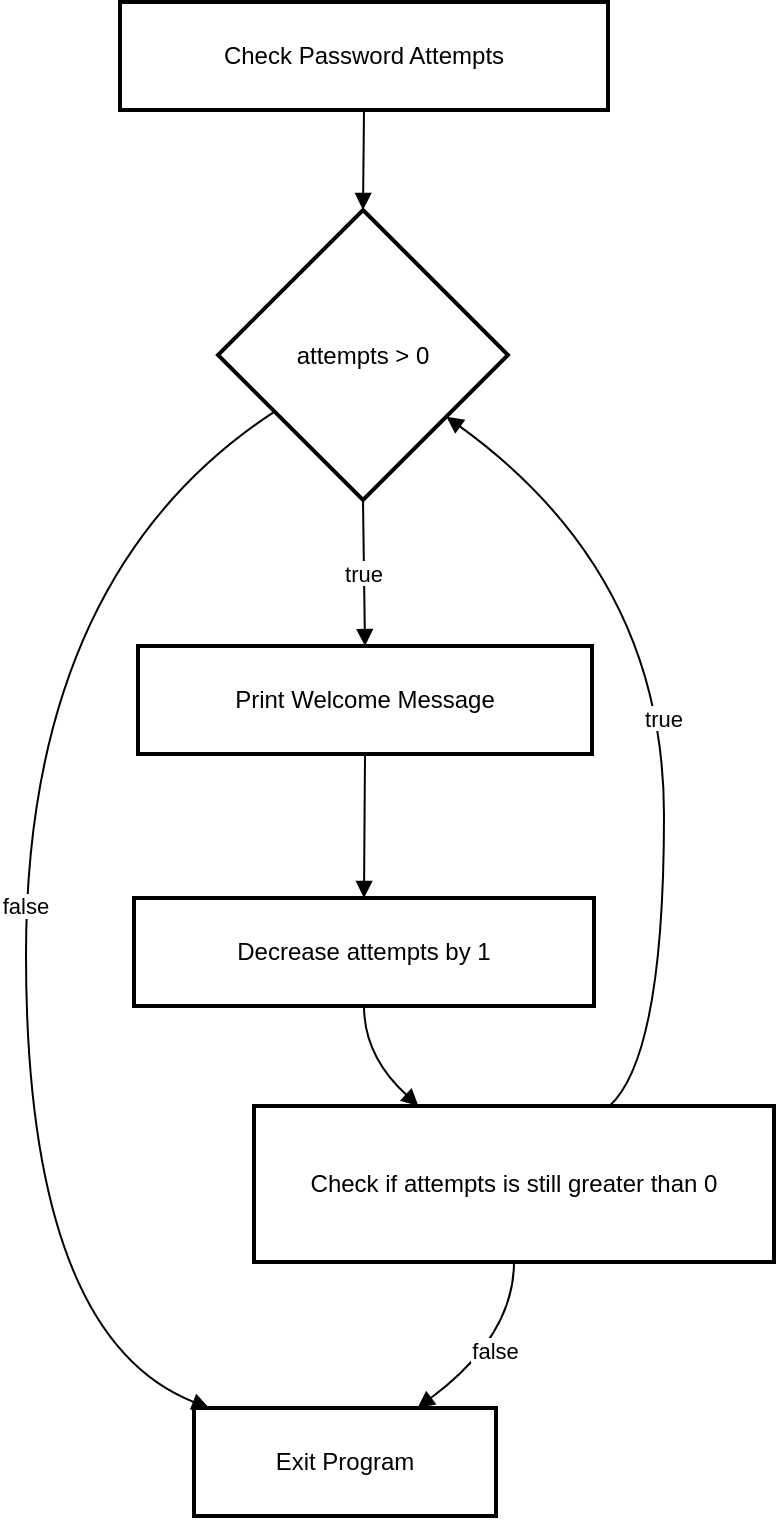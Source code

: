 <mxfile version="26.1.1">
  <diagram name="Page-1" id="By6dQNs391RpXOpqeUJY">
    <mxGraphModel>
      <root>
        <mxCell id="0" />
        <mxCell id="1" parent="0" />
        <mxCell id="2" value="Check Password Attempts" style="whiteSpace=wrap;strokeWidth=2;" vertex="1" parent="1">
          <mxGeometry x="74" y="8" width="244" height="54" as="geometry" />
        </mxCell>
        <mxCell id="3" value="attempts &gt; 0" style="rhombus;strokeWidth=2;whiteSpace=wrap;" vertex="1" parent="1">
          <mxGeometry x="123" y="112" width="145" height="145" as="geometry" />
        </mxCell>
        <mxCell id="4" value="Print Welcome Message" style="whiteSpace=wrap;strokeWidth=2;" vertex="1" parent="1">
          <mxGeometry x="83" y="330" width="227" height="54" as="geometry" />
        </mxCell>
        <mxCell id="5" value="Exit Program" style="whiteSpace=wrap;strokeWidth=2;" vertex="1" parent="1">
          <mxGeometry x="111" y="711" width="151" height="54" as="geometry" />
        </mxCell>
        <mxCell id="6" value="Decrease attempts by 1" style="whiteSpace=wrap;strokeWidth=2;" vertex="1" parent="1">
          <mxGeometry x="81" y="456" width="230" height="54" as="geometry" />
        </mxCell>
        <mxCell id="7" value="Check if attempts is still greater than 0" style="whiteSpace=wrap;strokeWidth=2;" vertex="1" parent="1">
          <mxGeometry x="141" y="560" width="260" height="78" as="geometry" />
        </mxCell>
        <mxCell id="8" value="" style="curved=1;startArrow=none;endArrow=block;exitX=0.5;exitY=1;entryX=0.5;entryY=0;" edge="1" parent="1" source="2" target="3">
          <mxGeometry relative="1" as="geometry">
            <Array as="points" />
          </mxGeometry>
        </mxCell>
        <mxCell id="9" value="true" style="curved=1;startArrow=none;endArrow=block;exitX=0.5;exitY=1;entryX=0.5;entryY=0;" edge="1" parent="1" source="3" target="4">
          <mxGeometry relative="1" as="geometry">
            <Array as="points" />
          </mxGeometry>
        </mxCell>
        <mxCell id="10" value="false" style="curved=1;startArrow=none;endArrow=block;exitX=0;exitY=0.82;entryX=0.05;entryY=0;" edge="1" parent="1" source="3" target="5">
          <mxGeometry relative="1" as="geometry">
            <Array as="points">
              <mxPoint x="27" y="294" />
              <mxPoint x="27" y="675" />
            </Array>
          </mxGeometry>
        </mxCell>
        <mxCell id="11" value="" style="curved=1;startArrow=none;endArrow=block;exitX=0.5;exitY=1;entryX=0.5;entryY=0.01;" edge="1" parent="1" source="4" target="6">
          <mxGeometry relative="1" as="geometry">
            <Array as="points" />
          </mxGeometry>
        </mxCell>
        <mxCell id="12" value="" style="curved=1;startArrow=none;endArrow=block;exitX=0.5;exitY=1.01;entryX=0.32;entryY=0.01;" edge="1" parent="1" source="6" target="7">
          <mxGeometry relative="1" as="geometry">
            <Array as="points">
              <mxPoint x="196" y="535" />
            </Array>
          </mxGeometry>
        </mxCell>
        <mxCell id="13" value="true" style="curved=1;startArrow=none;endArrow=block;exitX=0.68;exitY=0.01;entryX=1;entryY=0.87;" edge="1" parent="1" source="7" target="3">
          <mxGeometry relative="1" as="geometry">
            <Array as="points">
              <mxPoint x="346" y="535" />
              <mxPoint x="346" y="294" />
            </Array>
          </mxGeometry>
        </mxCell>
        <mxCell id="14" value="false" style="curved=1;startArrow=none;endArrow=block;exitX=0.5;exitY=1.01;entryX=0.74;entryY=0;" edge="1" parent="1" source="7" target="5">
          <mxGeometry relative="1" as="geometry">
            <Array as="points">
              <mxPoint x="271" y="675" />
            </Array>
          </mxGeometry>
        </mxCell>
      </root>
    </mxGraphModel>
  </diagram>
</mxfile>
